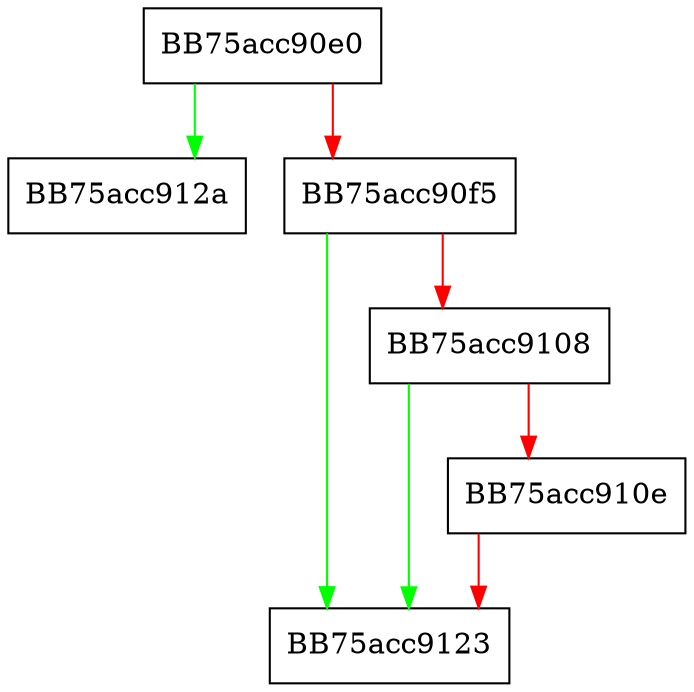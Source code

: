 digraph Clean {
  node [shape="box"];
  graph [splines=ortho];
  BB75acc90e0 -> BB75acc912a [color="green"];
  BB75acc90e0 -> BB75acc90f5 [color="red"];
  BB75acc90f5 -> BB75acc9123 [color="green"];
  BB75acc90f5 -> BB75acc9108 [color="red"];
  BB75acc9108 -> BB75acc9123 [color="green"];
  BB75acc9108 -> BB75acc910e [color="red"];
  BB75acc910e -> BB75acc9123 [color="red"];
}